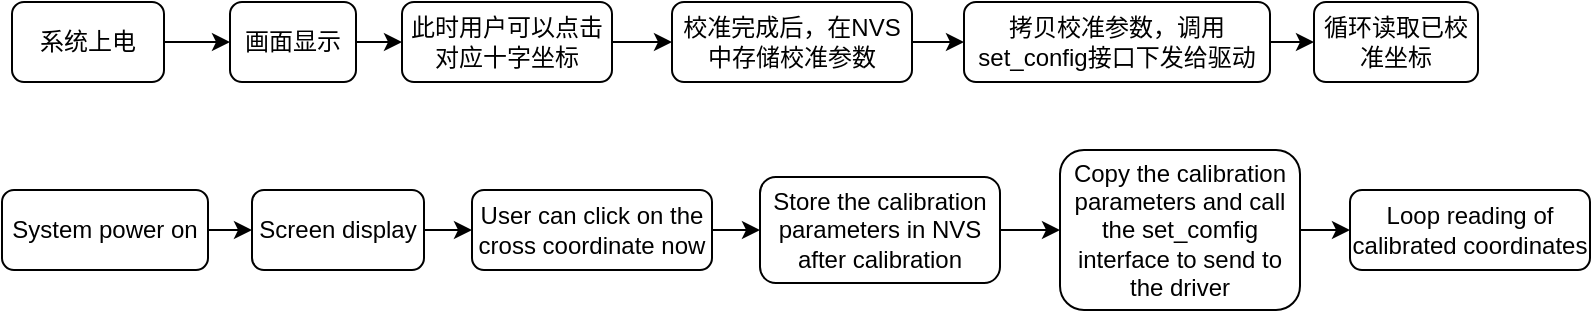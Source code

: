 <mxfile version="21.7.5" type="device">
  <diagram id="C5RBs43oDa-KdzZeNtuy" name="Page-1">
    <mxGraphModel dx="934" dy="531" grid="0" gridSize="10" guides="1" tooltips="1" connect="1" arrows="1" fold="1" page="1" pageScale="1" pageWidth="827" pageHeight="1169" math="0" shadow="0">
      <root>
        <mxCell id="WIyWlLk6GJQsqaUBKTNV-0" />
        <mxCell id="WIyWlLk6GJQsqaUBKTNV-1" parent="WIyWlLk6GJQsqaUBKTNV-0" />
        <mxCell id="Z_RTVG3GJ-1OUCJCInHg-0" style="edgeStyle=orthogonalEdgeStyle;rounded=0;orthogonalLoop=1;jettySize=auto;html=1;entryX=0;entryY=0.5;entryDx=0;entryDy=0;" parent="WIyWlLk6GJQsqaUBKTNV-1" source="WIyWlLk6GJQsqaUBKTNV-3" target="WIyWlLk6GJQsqaUBKTNV-11" edge="1">
          <mxGeometry relative="1" as="geometry" />
        </mxCell>
        <mxCell id="WIyWlLk6GJQsqaUBKTNV-3" value="系统上电" style="rounded=1;whiteSpace=wrap;html=1;fontSize=12;glass=0;strokeWidth=1;shadow=0;" parent="WIyWlLk6GJQsqaUBKTNV-1" vertex="1">
          <mxGeometry x="17" y="50" width="76" height="40" as="geometry" />
        </mxCell>
        <mxCell id="b8Zx5AiFroyoyjNuZVlb-0" style="edgeStyle=orthogonalEdgeStyle;rounded=0;orthogonalLoop=1;jettySize=auto;html=1;exitX=1;exitY=0.5;exitDx=0;exitDy=0;entryX=0;entryY=0.5;entryDx=0;entryDy=0;" edge="1" parent="WIyWlLk6GJQsqaUBKTNV-1" source="WIyWlLk6GJQsqaUBKTNV-11" target="Z_RTVG3GJ-1OUCJCInHg-1">
          <mxGeometry relative="1" as="geometry" />
        </mxCell>
        <mxCell id="WIyWlLk6GJQsqaUBKTNV-11" value="画面显示" style="rounded=1;whiteSpace=wrap;html=1;fontSize=12;glass=0;strokeWidth=1;shadow=0;" parent="WIyWlLk6GJQsqaUBKTNV-1" vertex="1">
          <mxGeometry x="126" y="50" width="63" height="40" as="geometry" />
        </mxCell>
        <mxCell id="b8Zx5AiFroyoyjNuZVlb-3" value="" style="edgeStyle=orthogonalEdgeStyle;rounded=0;orthogonalLoop=1;jettySize=auto;html=1;" edge="1" parent="WIyWlLk6GJQsqaUBKTNV-1" source="Z_RTVG3GJ-1OUCJCInHg-1" target="Z_RTVG3GJ-1OUCJCInHg-3">
          <mxGeometry relative="1" as="geometry" />
        </mxCell>
        <mxCell id="Z_RTVG3GJ-1OUCJCInHg-1" value="此时用户可以点击对应十字坐标" style="rounded=1;whiteSpace=wrap;html=1;fontSize=12;glass=0;strokeWidth=1;shadow=0;" parent="WIyWlLk6GJQsqaUBKTNV-1" vertex="1">
          <mxGeometry x="212" y="50" width="105" height="40" as="geometry" />
        </mxCell>
        <mxCell id="b8Zx5AiFroyoyjNuZVlb-4" value="" style="edgeStyle=orthogonalEdgeStyle;rounded=0;orthogonalLoop=1;jettySize=auto;html=1;" edge="1" parent="WIyWlLk6GJQsqaUBKTNV-1" source="Z_RTVG3GJ-1OUCJCInHg-3" target="Z_RTVG3GJ-1OUCJCInHg-7">
          <mxGeometry relative="1" as="geometry" />
        </mxCell>
        <mxCell id="Z_RTVG3GJ-1OUCJCInHg-3" value="校准完成后，在NVS中存储校准参数" style="rounded=1;whiteSpace=wrap;html=1;fontSize=12;glass=0;strokeWidth=1;shadow=0;" parent="WIyWlLk6GJQsqaUBKTNV-1" vertex="1">
          <mxGeometry x="347" y="50" width="120" height="40" as="geometry" />
        </mxCell>
        <mxCell id="b8Zx5AiFroyoyjNuZVlb-5" value="" style="edgeStyle=orthogonalEdgeStyle;rounded=0;orthogonalLoop=1;jettySize=auto;html=1;" edge="1" parent="WIyWlLk6GJQsqaUBKTNV-1" source="Z_RTVG3GJ-1OUCJCInHg-7" target="Z_RTVG3GJ-1OUCJCInHg-9">
          <mxGeometry relative="1" as="geometry" />
        </mxCell>
        <mxCell id="Z_RTVG3GJ-1OUCJCInHg-7" value="拷贝校准参数，调用set_config接口下发给驱动" style="rounded=1;whiteSpace=wrap;html=1;fontSize=12;glass=0;strokeWidth=1;shadow=0;" parent="WIyWlLk6GJQsqaUBKTNV-1" vertex="1">
          <mxGeometry x="493" y="50" width="153" height="40" as="geometry" />
        </mxCell>
        <mxCell id="Z_RTVG3GJ-1OUCJCInHg-9" value="循环读取已校准坐标" style="rounded=1;whiteSpace=wrap;html=1;fontSize=12;glass=0;strokeWidth=1;shadow=0;" parent="WIyWlLk6GJQsqaUBKTNV-1" vertex="1">
          <mxGeometry x="668" y="50" width="82" height="40" as="geometry" />
        </mxCell>
        <mxCell id="b8Zx5AiFroyoyjNuZVlb-8" value="" style="edgeStyle=orthogonalEdgeStyle;rounded=0;orthogonalLoop=1;jettySize=auto;html=1;" edge="1" parent="WIyWlLk6GJQsqaUBKTNV-1" source="Umz-Q69OUQG_Y7P6ZeTm-2" target="Umz-Q69OUQG_Y7P6ZeTm-4">
          <mxGeometry relative="1" as="geometry" />
        </mxCell>
        <mxCell id="Umz-Q69OUQG_Y7P6ZeTm-2" value="System power on" style="rounded=1;whiteSpace=wrap;html=1;fontSize=12;glass=0;strokeWidth=1;shadow=0;" parent="WIyWlLk6GJQsqaUBKTNV-1" vertex="1">
          <mxGeometry x="12" y="144" width="103" height="40" as="geometry" />
        </mxCell>
        <mxCell id="b8Zx5AiFroyoyjNuZVlb-9" value="" style="edgeStyle=orthogonalEdgeStyle;rounded=0;orthogonalLoop=1;jettySize=auto;html=1;" edge="1" parent="WIyWlLk6GJQsqaUBKTNV-1" source="Umz-Q69OUQG_Y7P6ZeTm-4" target="Umz-Q69OUQG_Y7P6ZeTm-6">
          <mxGeometry relative="1" as="geometry" />
        </mxCell>
        <mxCell id="Umz-Q69OUQG_Y7P6ZeTm-4" value="Screen display" style="rounded=1;whiteSpace=wrap;html=1;fontSize=12;glass=0;strokeWidth=1;shadow=0;" parent="WIyWlLk6GJQsqaUBKTNV-1" vertex="1">
          <mxGeometry x="137" y="144" width="86" height="40" as="geometry" />
        </mxCell>
        <mxCell id="b8Zx5AiFroyoyjNuZVlb-10" value="" style="edgeStyle=orthogonalEdgeStyle;rounded=0;orthogonalLoop=1;jettySize=auto;html=1;" edge="1" parent="WIyWlLk6GJQsqaUBKTNV-1" source="Umz-Q69OUQG_Y7P6ZeTm-6" target="Umz-Q69OUQG_Y7P6ZeTm-8">
          <mxGeometry relative="1" as="geometry" />
        </mxCell>
        <mxCell id="Umz-Q69OUQG_Y7P6ZeTm-6" value="User can click on the cross coordinate now" style="rounded=1;whiteSpace=wrap;html=1;fontSize=12;glass=0;strokeWidth=1;shadow=0;" parent="WIyWlLk6GJQsqaUBKTNV-1" vertex="1">
          <mxGeometry x="247" y="144" width="120" height="40" as="geometry" />
        </mxCell>
        <mxCell id="b8Zx5AiFroyoyjNuZVlb-11" value="" style="edgeStyle=orthogonalEdgeStyle;rounded=0;orthogonalLoop=1;jettySize=auto;html=1;" edge="1" parent="WIyWlLk6GJQsqaUBKTNV-1" source="Umz-Q69OUQG_Y7P6ZeTm-8" target="Umz-Q69OUQG_Y7P6ZeTm-10">
          <mxGeometry relative="1" as="geometry" />
        </mxCell>
        <mxCell id="Umz-Q69OUQG_Y7P6ZeTm-8" value="Store the calibration parameters in NVS after calibration" style="rounded=1;whiteSpace=wrap;html=1;fontSize=12;glass=0;strokeWidth=1;shadow=0;" parent="WIyWlLk6GJQsqaUBKTNV-1" vertex="1">
          <mxGeometry x="391" y="137.5" width="120" height="53" as="geometry" />
        </mxCell>
        <mxCell id="b8Zx5AiFroyoyjNuZVlb-12" value="" style="edgeStyle=orthogonalEdgeStyle;rounded=0;orthogonalLoop=1;jettySize=auto;html=1;" edge="1" parent="WIyWlLk6GJQsqaUBKTNV-1" source="Umz-Q69OUQG_Y7P6ZeTm-10" target="Umz-Q69OUQG_Y7P6ZeTm-11">
          <mxGeometry relative="1" as="geometry" />
        </mxCell>
        <mxCell id="Umz-Q69OUQG_Y7P6ZeTm-10" value="Copy the calibration parameters and call the set_comfig interface to send to the driver" style="rounded=1;whiteSpace=wrap;html=1;fontSize=12;glass=0;strokeWidth=1;shadow=0;" parent="WIyWlLk6GJQsqaUBKTNV-1" vertex="1">
          <mxGeometry x="541" y="124" width="120" height="80" as="geometry" />
        </mxCell>
        <mxCell id="Umz-Q69OUQG_Y7P6ZeTm-11" value="Loop reading of calibrated coordinates" style="rounded=1;whiteSpace=wrap;html=1;fontSize=12;glass=0;strokeWidth=1;shadow=0;" parent="WIyWlLk6GJQsqaUBKTNV-1" vertex="1">
          <mxGeometry x="686" y="144" width="120" height="40" as="geometry" />
        </mxCell>
      </root>
    </mxGraphModel>
  </diagram>
</mxfile>
